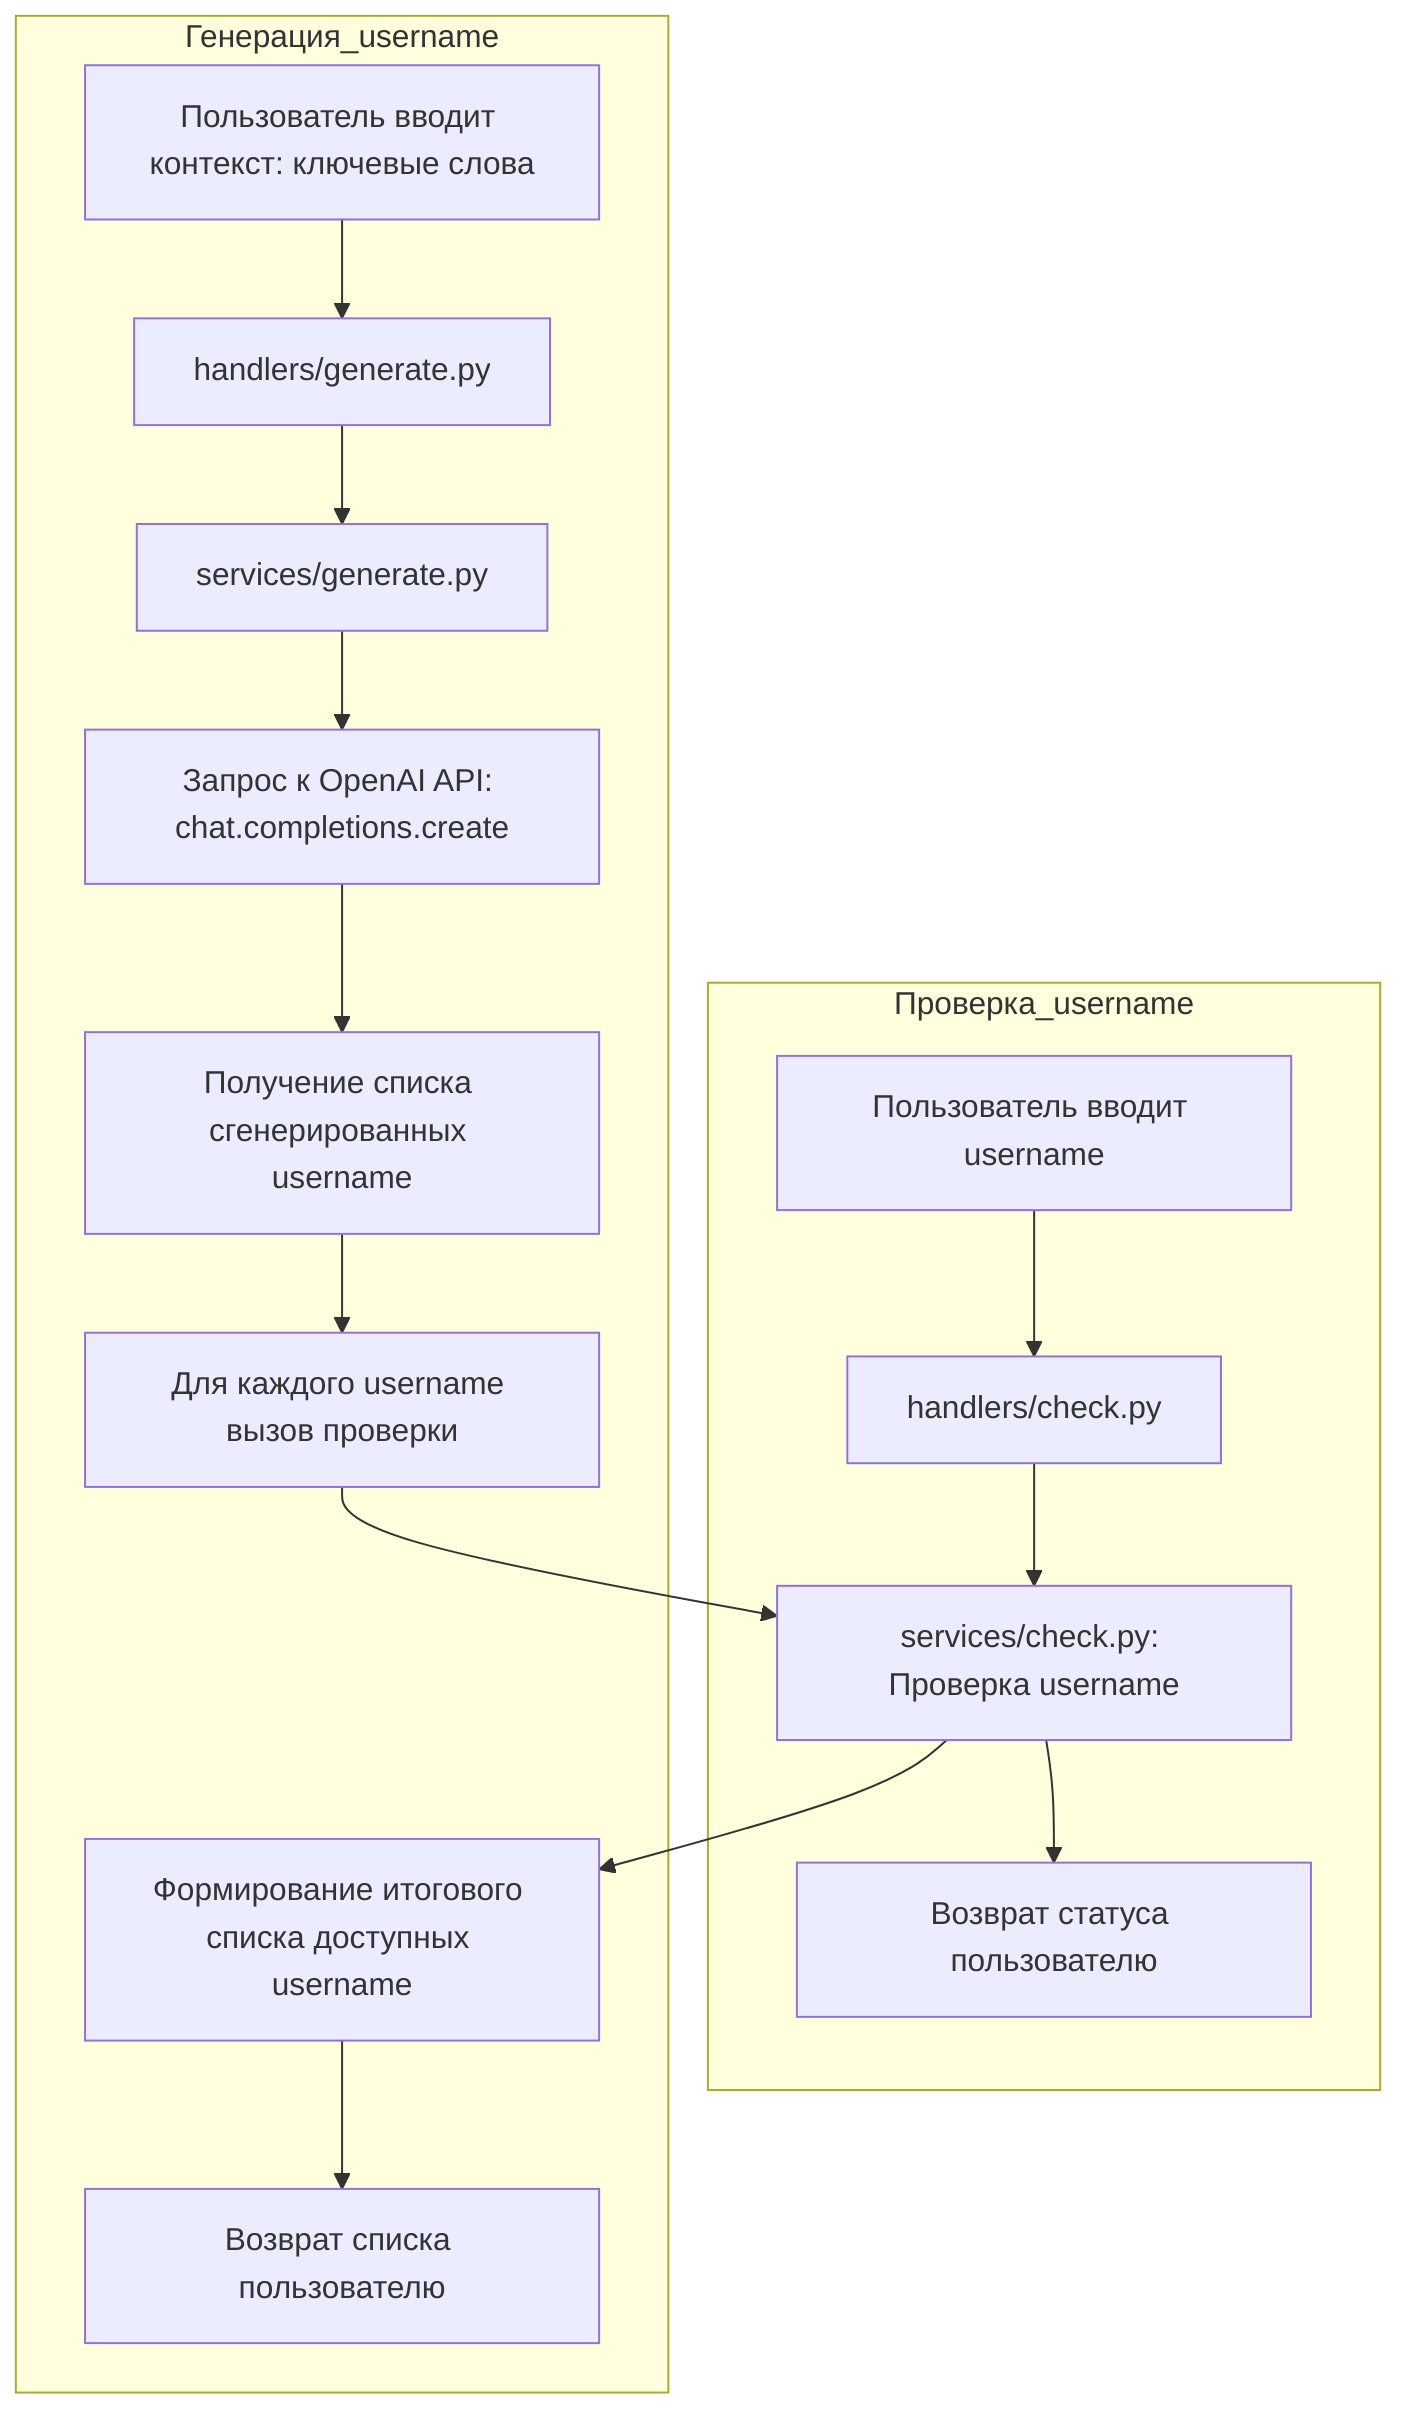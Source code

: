 flowchart TD
  %% Общий сервис проверки username
  S[services/check.py: Проверка username]

  %% Ветка проверки username
  subgraph Проверка_username
    A[Пользователь вводит username] --> B[handlers/check.py]
    B --> S
    S --> C[Возврат статуса пользователю]
  end

  %% Ветка генерации username
  subgraph Генерация_username
    D[Пользователь вводит контекст: ключевые слова] --> E[handlers/generate.py]
    E --> F[services/generate.py]
    F --> G[Запрос к OpenAI API: chat.completions.create]
    G --> H[Получение списка сгенерированных username]
    H --> I[Для каждого username вызов проверки]
    I --> S
    S --> J[Формирование итогового списка доступных username]
    J --> K[Возврат списка пользователю]
  end